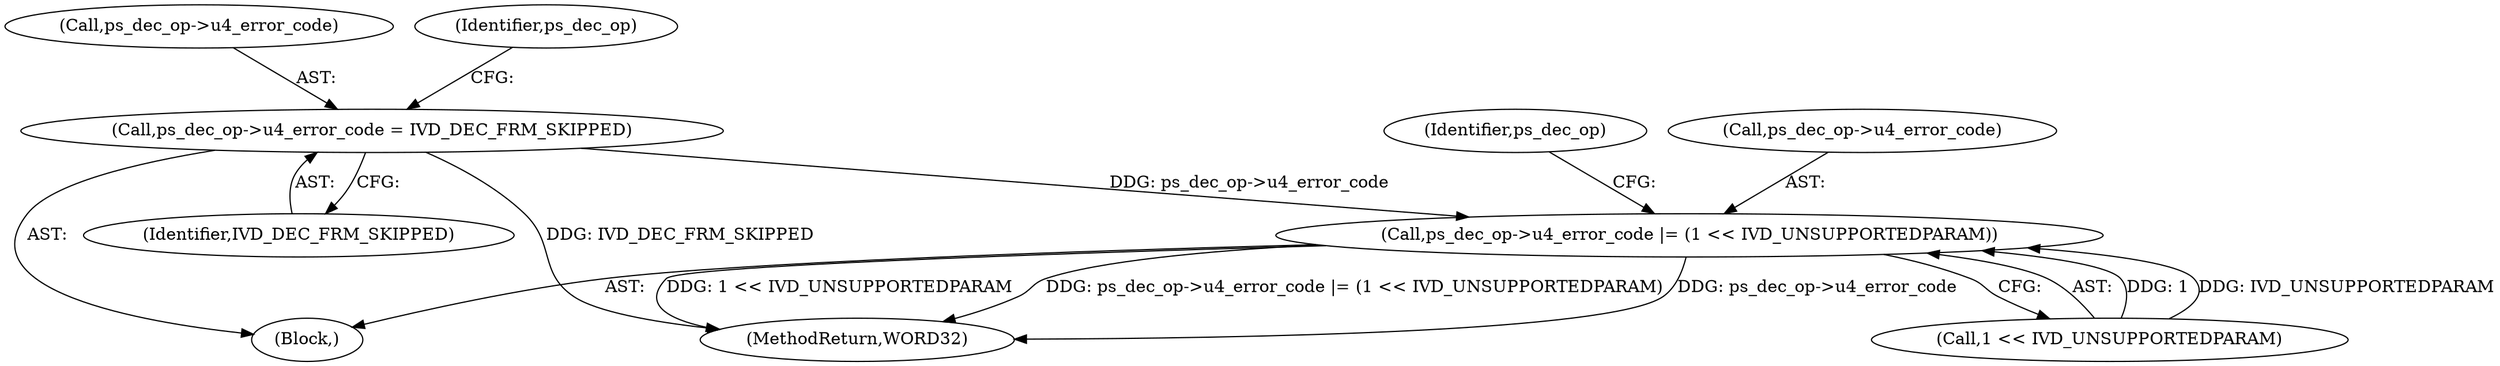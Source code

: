 digraph "0_Android_7554755536019e439433c515eeb44e701fb3bfb2@pointer" {
"1001366" [label="(Call,ps_dec_op->u4_error_code = IVD_DEC_FRM_SKIPPED)"];
"1001371" [label="(Call,ps_dec_op->u4_error_code |= (1 << IVD_UNSUPPORTEDPARAM))"];
"1001360" [label="(Block,)"];
"1001380" [label="(Identifier,ps_dec_op)"];
"1001375" [label="(Call,1 << IVD_UNSUPPORTEDPARAM)"];
"1001367" [label="(Call,ps_dec_op->u4_error_code)"];
"1001373" [label="(Identifier,ps_dec_op)"];
"1001371" [label="(Call,ps_dec_op->u4_error_code |= (1 << IVD_UNSUPPORTEDPARAM))"];
"1001372" [label="(Call,ps_dec_op->u4_error_code)"];
"1001370" [label="(Identifier,IVD_DEC_FRM_SKIPPED)"];
"1002129" [label="(MethodReturn,WORD32)"];
"1001366" [label="(Call,ps_dec_op->u4_error_code = IVD_DEC_FRM_SKIPPED)"];
"1001366" -> "1001360"  [label="AST: "];
"1001366" -> "1001370"  [label="CFG: "];
"1001367" -> "1001366"  [label="AST: "];
"1001370" -> "1001366"  [label="AST: "];
"1001373" -> "1001366"  [label="CFG: "];
"1001366" -> "1002129"  [label="DDG: IVD_DEC_FRM_SKIPPED"];
"1001366" -> "1001371"  [label="DDG: ps_dec_op->u4_error_code"];
"1001371" -> "1001360"  [label="AST: "];
"1001371" -> "1001375"  [label="CFG: "];
"1001372" -> "1001371"  [label="AST: "];
"1001375" -> "1001371"  [label="AST: "];
"1001380" -> "1001371"  [label="CFG: "];
"1001371" -> "1002129"  [label="DDG: ps_dec_op->u4_error_code |= (1 << IVD_UNSUPPORTEDPARAM)"];
"1001371" -> "1002129"  [label="DDG: ps_dec_op->u4_error_code"];
"1001371" -> "1002129"  [label="DDG: 1 << IVD_UNSUPPORTEDPARAM"];
"1001375" -> "1001371"  [label="DDG: 1"];
"1001375" -> "1001371"  [label="DDG: IVD_UNSUPPORTEDPARAM"];
}

